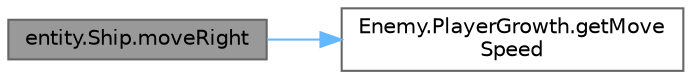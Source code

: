 digraph "entity.Ship.moveRight"
{
 // LATEX_PDF_SIZE
  bgcolor="transparent";
  edge [fontname=Helvetica,fontsize=10,labelfontname=Helvetica,labelfontsize=10];
  node [fontname=Helvetica,fontsize=10,shape=box,height=0.2,width=0.4];
  rankdir="LR";
  Node1 [id="Node000001",label="entity.Ship.moveRight",height=0.2,width=0.4,color="gray40", fillcolor="grey60", style="filled", fontcolor="black",tooltip="Moves the ship speed uni ts right, or until the right screen border is reached."];
  Node1 -> Node2 [id="edge1_Node000001_Node000002",color="steelblue1",style="solid",tooltip=" "];
  Node2 [id="Node000002",label="Enemy.PlayerGrowth.getMove\lSpeed",height=0.2,width=0.4,color="grey40", fillcolor="white", style="filled",URL="$class_enemy_1_1_player_growth.html#ae6396c147b3b5b7b332ac92119f3707d",tooltip=" "];
}
